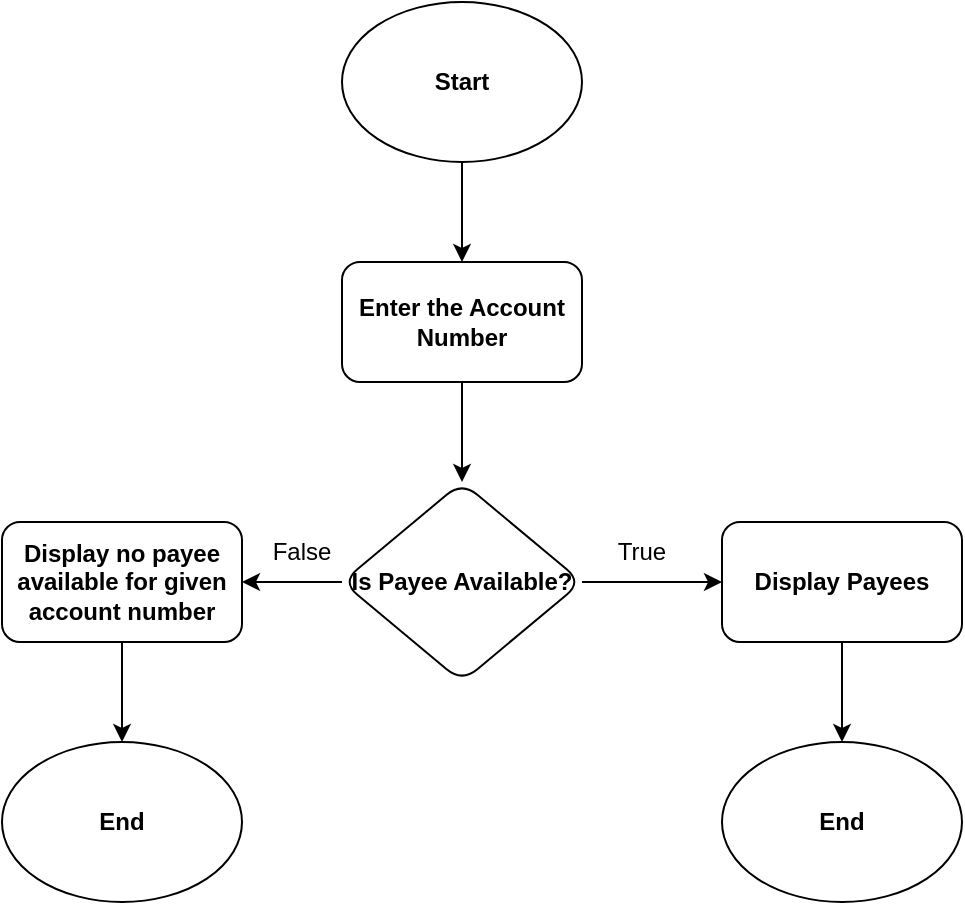 <mxfile version="24.2.2" type="device">
  <diagram id="C5RBs43oDa-KdzZeNtuy" name="Page-1">
    <mxGraphModel dx="1050" dy="557" grid="1" gridSize="10" guides="1" tooltips="1" connect="1" arrows="1" fold="1" page="1" pageScale="1" pageWidth="827" pageHeight="1169" math="0" shadow="0">
      <root>
        <mxCell id="WIyWlLk6GJQsqaUBKTNV-0" />
        <mxCell id="WIyWlLk6GJQsqaUBKTNV-1" parent="WIyWlLk6GJQsqaUBKTNV-0" />
        <mxCell id="IMB9fZ2ddiFp-UBROM9v-5" value="" style="edgeStyle=orthogonalEdgeStyle;rounded=0;orthogonalLoop=1;jettySize=auto;html=1;" edge="1" parent="WIyWlLk6GJQsqaUBKTNV-1" source="IMB9fZ2ddiFp-UBROM9v-1" target="IMB9fZ2ddiFp-UBROM9v-2">
          <mxGeometry relative="1" as="geometry" />
        </mxCell>
        <mxCell id="IMB9fZ2ddiFp-UBROM9v-1" value="&lt;b&gt;Start&lt;/b&gt;" style="ellipse;whiteSpace=wrap;html=1;" vertex="1" parent="WIyWlLk6GJQsqaUBKTNV-1">
          <mxGeometry x="290" y="10" width="120" height="80" as="geometry" />
        </mxCell>
        <mxCell id="IMB9fZ2ddiFp-UBROM9v-11" value="" style="edgeStyle=orthogonalEdgeStyle;rounded=0;orthogonalLoop=1;jettySize=auto;html=1;" edge="1" parent="WIyWlLk6GJQsqaUBKTNV-1" source="IMB9fZ2ddiFp-UBROM9v-2" target="IMB9fZ2ddiFp-UBROM9v-10">
          <mxGeometry relative="1" as="geometry" />
        </mxCell>
        <mxCell id="IMB9fZ2ddiFp-UBROM9v-2" value="&lt;b&gt;Enter the Account Number&lt;/b&gt;" style="rounded=1;whiteSpace=wrap;html=1;" vertex="1" parent="WIyWlLk6GJQsqaUBKTNV-1">
          <mxGeometry x="290" y="140" width="120" height="60" as="geometry" />
        </mxCell>
        <mxCell id="IMB9fZ2ddiFp-UBROM9v-13" value="" style="edgeStyle=orthogonalEdgeStyle;rounded=0;orthogonalLoop=1;jettySize=auto;html=1;" edge="1" parent="WIyWlLk6GJQsqaUBKTNV-1" source="IMB9fZ2ddiFp-UBROM9v-10" target="IMB9fZ2ddiFp-UBROM9v-12">
          <mxGeometry relative="1" as="geometry" />
        </mxCell>
        <mxCell id="IMB9fZ2ddiFp-UBROM9v-16" value="" style="edgeStyle=orthogonalEdgeStyle;rounded=0;orthogonalLoop=1;jettySize=auto;html=1;" edge="1" parent="WIyWlLk6GJQsqaUBKTNV-1" source="IMB9fZ2ddiFp-UBROM9v-10" target="IMB9fZ2ddiFp-UBROM9v-15">
          <mxGeometry relative="1" as="geometry" />
        </mxCell>
        <mxCell id="IMB9fZ2ddiFp-UBROM9v-10" value="&lt;b&gt;Is Payee Available?&lt;/b&gt;" style="rhombus;whiteSpace=wrap;html=1;rounded=1;" vertex="1" parent="WIyWlLk6GJQsqaUBKTNV-1">
          <mxGeometry x="290" y="250" width="120" height="100" as="geometry" />
        </mxCell>
        <mxCell id="IMB9fZ2ddiFp-UBROM9v-22" value="" style="edgeStyle=orthogonalEdgeStyle;rounded=0;orthogonalLoop=1;jettySize=auto;html=1;" edge="1" parent="WIyWlLk6GJQsqaUBKTNV-1" source="IMB9fZ2ddiFp-UBROM9v-12" target="IMB9fZ2ddiFp-UBROM9v-21">
          <mxGeometry relative="1" as="geometry" />
        </mxCell>
        <mxCell id="IMB9fZ2ddiFp-UBROM9v-12" value="&lt;b&gt;Display Payees&lt;/b&gt;" style="rounded=1;whiteSpace=wrap;html=1;" vertex="1" parent="WIyWlLk6GJQsqaUBKTNV-1">
          <mxGeometry x="480" y="270" width="120" height="60" as="geometry" />
        </mxCell>
        <mxCell id="IMB9fZ2ddiFp-UBROM9v-14" value="True" style="text;html=1;align=center;verticalAlign=middle;whiteSpace=wrap;rounded=0;" vertex="1" parent="WIyWlLk6GJQsqaUBKTNV-1">
          <mxGeometry x="410" y="270" width="60" height="30" as="geometry" />
        </mxCell>
        <mxCell id="IMB9fZ2ddiFp-UBROM9v-20" value="" style="edgeStyle=orthogonalEdgeStyle;rounded=0;orthogonalLoop=1;jettySize=auto;html=1;" edge="1" parent="WIyWlLk6GJQsqaUBKTNV-1" source="IMB9fZ2ddiFp-UBROM9v-15" target="IMB9fZ2ddiFp-UBROM9v-19">
          <mxGeometry relative="1" as="geometry" />
        </mxCell>
        <mxCell id="IMB9fZ2ddiFp-UBROM9v-15" value="&lt;b&gt;Display no payee available for given account number&lt;/b&gt;" style="rounded=1;whiteSpace=wrap;html=1;" vertex="1" parent="WIyWlLk6GJQsqaUBKTNV-1">
          <mxGeometry x="120" y="270" width="120" height="60" as="geometry" />
        </mxCell>
        <mxCell id="IMB9fZ2ddiFp-UBROM9v-18" value="False" style="text;html=1;align=center;verticalAlign=middle;whiteSpace=wrap;rounded=0;" vertex="1" parent="WIyWlLk6GJQsqaUBKTNV-1">
          <mxGeometry x="240" y="270" width="60" height="30" as="geometry" />
        </mxCell>
        <mxCell id="IMB9fZ2ddiFp-UBROM9v-19" value="&lt;b&gt;End&lt;/b&gt;" style="ellipse;whiteSpace=wrap;html=1;" vertex="1" parent="WIyWlLk6GJQsqaUBKTNV-1">
          <mxGeometry x="120" y="380" width="120" height="80" as="geometry" />
        </mxCell>
        <mxCell id="IMB9fZ2ddiFp-UBROM9v-21" value="&lt;b&gt;End&lt;/b&gt;" style="ellipse;whiteSpace=wrap;html=1;" vertex="1" parent="WIyWlLk6GJQsqaUBKTNV-1">
          <mxGeometry x="480" y="380" width="120" height="80" as="geometry" />
        </mxCell>
      </root>
    </mxGraphModel>
  </diagram>
</mxfile>

